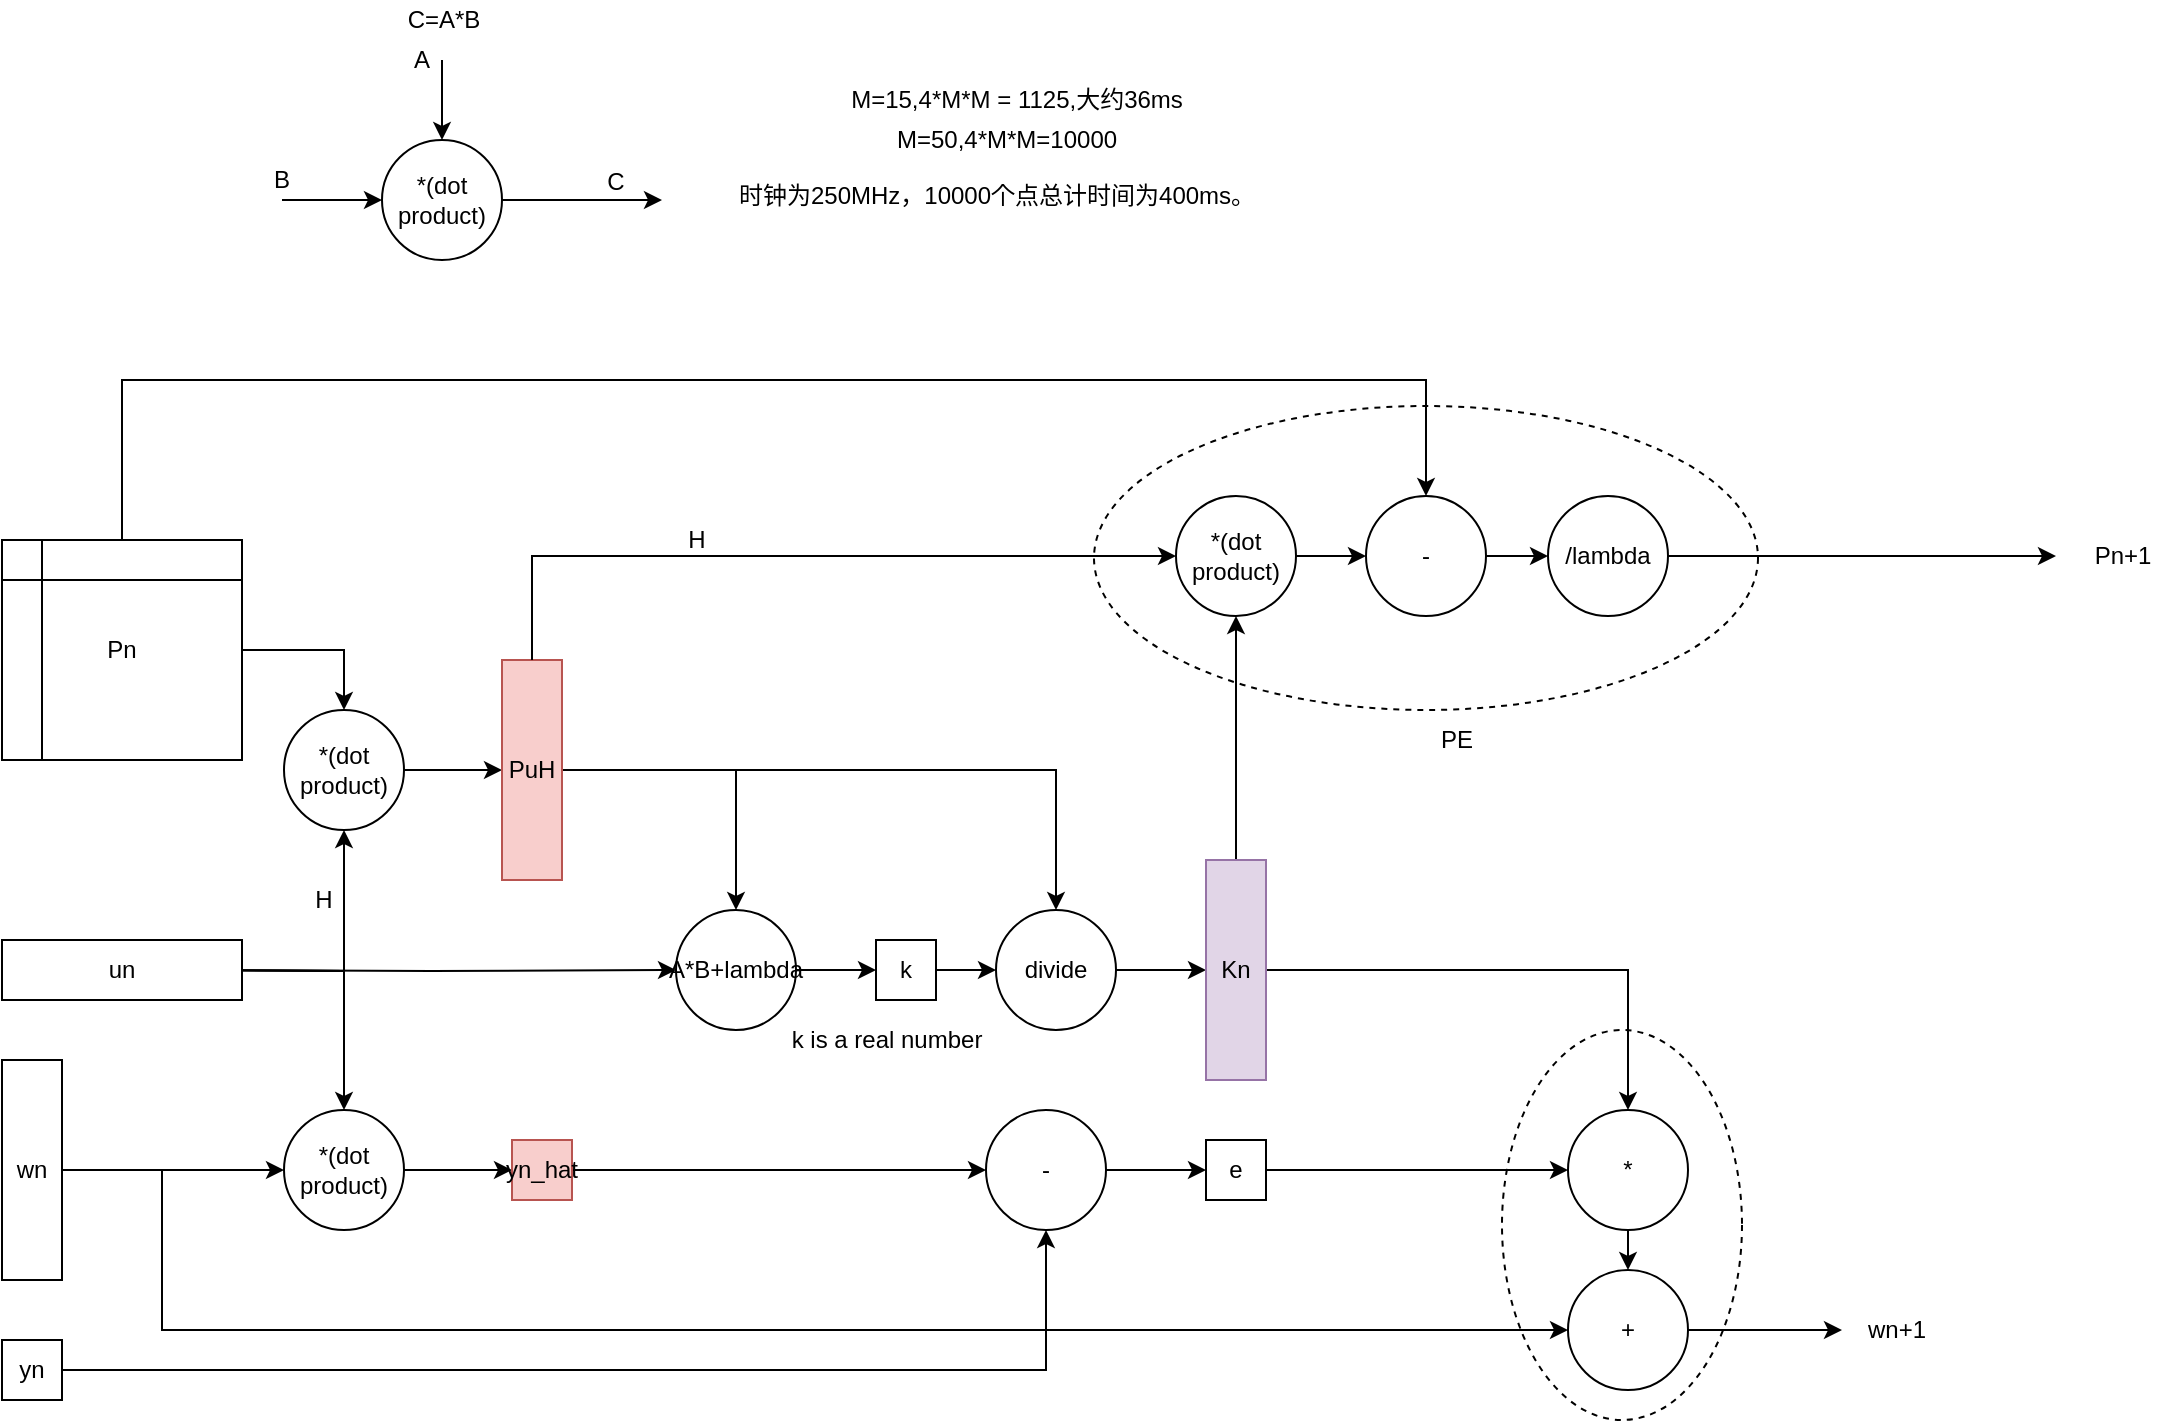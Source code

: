 <mxfile version="12.9.2" type="github">
  <diagram id="BewtOXVVWgo3KW9isc1k" name="Page-1">
    <mxGraphModel dx="1422" dy="762" grid="1" gridSize="10" guides="1" tooltips="1" connect="1" arrows="1" fold="1" page="1" pageScale="1" pageWidth="1169" pageHeight="827" math="0" shadow="0">
      <root>
        <mxCell id="0" />
        <mxCell id="1" parent="0" />
        <mxCell id="0ufCBhRuUzzFeiTLiHuW-1" style="edgeStyle=orthogonalEdgeStyle;rounded=0;orthogonalLoop=1;jettySize=auto;html=1;exitX=1;exitY=0.5;exitDx=0;exitDy=0;entryX=0.5;entryY=1;entryDx=0;entryDy=0;" edge="1" parent="1" source="0ufCBhRuUzzFeiTLiHuW-2" target="0ufCBhRuUzzFeiTLiHuW-4">
          <mxGeometry relative="1" as="geometry" />
        </mxCell>
        <mxCell id="0ufCBhRuUzzFeiTLiHuW-2" value="yn" style="rounded=0;whiteSpace=wrap;html=1;" vertex="1" parent="1">
          <mxGeometry x="40" y="720" width="30" height="30" as="geometry" />
        </mxCell>
        <mxCell id="0ufCBhRuUzzFeiTLiHuW-3" value="" style="edgeStyle=orthogonalEdgeStyle;rounded=0;orthogonalLoop=1;jettySize=auto;html=1;entryX=0;entryY=0.5;entryDx=0;entryDy=0;" edge="1" parent="1" source="0ufCBhRuUzzFeiTLiHuW-4" target="0ufCBhRuUzzFeiTLiHuW-38">
          <mxGeometry relative="1" as="geometry">
            <mxPoint x="672" y="635" as="targetPoint" />
          </mxGeometry>
        </mxCell>
        <mxCell id="0ufCBhRuUzzFeiTLiHuW-4" value="-" style="ellipse;whiteSpace=wrap;html=1;aspect=fixed;" vertex="1" parent="1">
          <mxGeometry x="532" y="605" width="60" height="60" as="geometry" />
        </mxCell>
        <mxCell id="0ufCBhRuUzzFeiTLiHuW-5" style="edgeStyle=orthogonalEdgeStyle;rounded=0;orthogonalLoop=1;jettySize=auto;html=1;exitX=1;exitY=0.5;exitDx=0;exitDy=0;" edge="1" parent="1" target="0ufCBhRuUzzFeiTLiHuW-15">
          <mxGeometry relative="1" as="geometry">
            <mxPoint x="131" y="535" as="sourcePoint" />
          </mxGeometry>
        </mxCell>
        <mxCell id="0ufCBhRuUzzFeiTLiHuW-6" style="edgeStyle=orthogonalEdgeStyle;rounded=0;orthogonalLoop=1;jettySize=auto;html=1;exitX=1;exitY=0.5;exitDx=0;exitDy=0;entryX=0.5;entryY=1;entryDx=0;entryDy=0;" edge="1" parent="1" target="0ufCBhRuUzzFeiTLiHuW-21">
          <mxGeometry relative="1" as="geometry">
            <mxPoint x="131" y="535" as="sourcePoint" />
            <mxPoint x="230" y="480" as="targetPoint" />
          </mxGeometry>
        </mxCell>
        <mxCell id="0ufCBhRuUzzFeiTLiHuW-7" style="edgeStyle=orthogonalEdgeStyle;rounded=0;orthogonalLoop=1;jettySize=auto;html=1;exitX=1;exitY=0.5;exitDx=0;exitDy=0;entryX=0;entryY=0.5;entryDx=0;entryDy=0;" edge="1" parent="1" target="0ufCBhRuUzzFeiTLiHuW-17">
          <mxGeometry relative="1" as="geometry">
            <mxPoint x="131" y="535" as="sourcePoint" />
          </mxGeometry>
        </mxCell>
        <mxCell id="0ufCBhRuUzzFeiTLiHuW-8" value="un" style="rounded=0;whiteSpace=wrap;html=1;" vertex="1" parent="1">
          <mxGeometry x="40" y="520" width="120" height="30" as="geometry" />
        </mxCell>
        <mxCell id="0ufCBhRuUzzFeiTLiHuW-9" style="edgeStyle=orthogonalEdgeStyle;rounded=0;orthogonalLoop=1;jettySize=auto;html=1;exitX=1;exitY=0.5;exitDx=0;exitDy=0;entryX=0;entryY=0.5;entryDx=0;entryDy=0;" edge="1" parent="1" source="0ufCBhRuUzzFeiTLiHuW-11" target="0ufCBhRuUzzFeiTLiHuW-15">
          <mxGeometry relative="1" as="geometry" />
        </mxCell>
        <mxCell id="0ufCBhRuUzzFeiTLiHuW-10" style="edgeStyle=orthogonalEdgeStyle;rounded=0;orthogonalLoop=1;jettySize=auto;html=1;exitX=1;exitY=0.5;exitDx=0;exitDy=0;" edge="1" parent="1" source="0ufCBhRuUzzFeiTLiHuW-11" target="0ufCBhRuUzzFeiTLiHuW-53">
          <mxGeometry relative="1" as="geometry">
            <Array as="points">
              <mxPoint x="120" y="635" />
              <mxPoint x="120" y="715" />
            </Array>
          </mxGeometry>
        </mxCell>
        <mxCell id="0ufCBhRuUzzFeiTLiHuW-11" value="wn" style="rounded=0;whiteSpace=wrap;html=1;" vertex="1" parent="1">
          <mxGeometry x="40" y="580" width="30" height="110" as="geometry" />
        </mxCell>
        <mxCell id="0ufCBhRuUzzFeiTLiHuW-12" style="edgeStyle=orthogonalEdgeStyle;rounded=0;orthogonalLoop=1;jettySize=auto;html=1;exitX=1;exitY=0.5;exitDx=0;exitDy=0;entryX=0.5;entryY=0;entryDx=0;entryDy=0;" edge="1" parent="1" target="0ufCBhRuUzzFeiTLiHuW-21">
          <mxGeometry relative="1" as="geometry">
            <mxPoint x="131" y="375" as="sourcePoint" />
            <Array as="points">
              <mxPoint x="211" y="375" />
            </Array>
          </mxGeometry>
        </mxCell>
        <mxCell id="0ufCBhRuUzzFeiTLiHuW-13" style="edgeStyle=orthogonalEdgeStyle;rounded=0;orthogonalLoop=1;jettySize=auto;html=1;exitX=0.5;exitY=0;exitDx=0;exitDy=0;entryX=0.5;entryY=0;entryDx=0;entryDy=0;" edge="1" parent="1" target="0ufCBhRuUzzFeiTLiHuW-49">
          <mxGeometry relative="1" as="geometry">
            <mxPoint x="100" y="320" as="sourcePoint" />
            <Array as="points">
              <mxPoint x="100" y="240" />
              <mxPoint x="752" y="240" />
            </Array>
          </mxGeometry>
        </mxCell>
        <mxCell id="0ufCBhRuUzzFeiTLiHuW-14" style="edgeStyle=orthogonalEdgeStyle;rounded=0;orthogonalLoop=1;jettySize=auto;html=1;exitX=1;exitY=0.5;exitDx=0;exitDy=0;entryX=0;entryY=0.5;entryDx=0;entryDy=0;" edge="1" parent="1" source="0ufCBhRuUzzFeiTLiHuW-15" target="0ufCBhRuUzzFeiTLiHuW-19">
          <mxGeometry relative="1" as="geometry" />
        </mxCell>
        <mxCell id="0ufCBhRuUzzFeiTLiHuW-15" value="*(dot product)" style="ellipse;whiteSpace=wrap;html=1;aspect=fixed;" vertex="1" parent="1">
          <mxGeometry x="181" y="605" width="60" height="60" as="geometry" />
        </mxCell>
        <mxCell id="0ufCBhRuUzzFeiTLiHuW-16" style="edgeStyle=orthogonalEdgeStyle;rounded=0;orthogonalLoop=1;jettySize=auto;html=1;exitX=1;exitY=0.5;exitDx=0;exitDy=0;entryX=0;entryY=0.5;entryDx=0;entryDy=0;" edge="1" parent="1" source="0ufCBhRuUzzFeiTLiHuW-17" target="0ufCBhRuUzzFeiTLiHuW-28">
          <mxGeometry relative="1" as="geometry" />
        </mxCell>
        <mxCell id="0ufCBhRuUzzFeiTLiHuW-17" value="A*B+lambda" style="ellipse;whiteSpace=wrap;html=1;aspect=fixed;" vertex="1" parent="1">
          <mxGeometry x="377" y="505" width="60" height="60" as="geometry" />
        </mxCell>
        <mxCell id="0ufCBhRuUzzFeiTLiHuW-18" style="edgeStyle=orthogonalEdgeStyle;rounded=0;orthogonalLoop=1;jettySize=auto;html=1;exitX=1;exitY=0.5;exitDx=0;exitDy=0;" edge="1" parent="1" source="0ufCBhRuUzzFeiTLiHuW-19" target="0ufCBhRuUzzFeiTLiHuW-4">
          <mxGeometry relative="1" as="geometry" />
        </mxCell>
        <mxCell id="0ufCBhRuUzzFeiTLiHuW-19" value="yn_hat" style="rounded=0;whiteSpace=wrap;html=1;fillColor=#f8cecc;strokeColor=#b85450;" vertex="1" parent="1">
          <mxGeometry x="295" y="620" width="30" height="30" as="geometry" />
        </mxCell>
        <mxCell id="0ufCBhRuUzzFeiTLiHuW-20" style="edgeStyle=orthogonalEdgeStyle;rounded=0;orthogonalLoop=1;jettySize=auto;html=1;exitX=1;exitY=0.5;exitDx=0;exitDy=0;entryX=0;entryY=0.5;entryDx=0;entryDy=0;" edge="1" parent="1" source="0ufCBhRuUzzFeiTLiHuW-21" target="0ufCBhRuUzzFeiTLiHuW-25">
          <mxGeometry relative="1" as="geometry" />
        </mxCell>
        <mxCell id="0ufCBhRuUzzFeiTLiHuW-21" value="*(dot product)" style="ellipse;whiteSpace=wrap;html=1;aspect=fixed;" vertex="1" parent="1">
          <mxGeometry x="181" y="405" width="60" height="60" as="geometry" />
        </mxCell>
        <mxCell id="0ufCBhRuUzzFeiTLiHuW-22" value="H" style="text;html=1;strokeColor=none;fillColor=none;align=center;verticalAlign=middle;whiteSpace=wrap;rounded=0;" vertex="1" parent="1">
          <mxGeometry x="181" y="490" width="40" height="20" as="geometry" />
        </mxCell>
        <mxCell id="0ufCBhRuUzzFeiTLiHuW-23" style="edgeStyle=orthogonalEdgeStyle;rounded=0;orthogonalLoop=1;jettySize=auto;html=1;exitX=1;exitY=0.5;exitDx=0;exitDy=0;" edge="1" parent="1" source="0ufCBhRuUzzFeiTLiHuW-25" target="0ufCBhRuUzzFeiTLiHuW-40">
          <mxGeometry relative="1" as="geometry" />
        </mxCell>
        <mxCell id="0ufCBhRuUzzFeiTLiHuW-24" style="edgeStyle=orthogonalEdgeStyle;rounded=0;orthogonalLoop=1;jettySize=auto;html=1;exitX=1;exitY=0.5;exitDx=0;exitDy=0;entryX=0.5;entryY=0;entryDx=0;entryDy=0;" edge="1" parent="1" source="0ufCBhRuUzzFeiTLiHuW-25" target="0ufCBhRuUzzFeiTLiHuW-17">
          <mxGeometry relative="1" as="geometry" />
        </mxCell>
        <mxCell id="0ufCBhRuUzzFeiTLiHuW-25" value="PuH" style="rounded=0;whiteSpace=wrap;html=1;fillColor=#f8cecc;strokeColor=#b85450;" vertex="1" parent="1">
          <mxGeometry x="290" y="380" width="30" height="110" as="geometry" />
        </mxCell>
        <mxCell id="0ufCBhRuUzzFeiTLiHuW-26" style="edgeStyle=orthogonalEdgeStyle;rounded=0;orthogonalLoop=1;jettySize=auto;html=1;exitX=0.5;exitY=0;exitDx=0;exitDy=0;entryX=0;entryY=0.5;entryDx=0;entryDy=0;" edge="1" parent="1" source="0ufCBhRuUzzFeiTLiHuW-25" target="0ufCBhRuUzzFeiTLiHuW-47">
          <mxGeometry relative="1" as="geometry">
            <mxPoint x="370" y="328" as="sourcePoint" />
          </mxGeometry>
        </mxCell>
        <mxCell id="0ufCBhRuUzzFeiTLiHuW-27" style="edgeStyle=orthogonalEdgeStyle;rounded=0;orthogonalLoop=1;jettySize=auto;html=1;exitX=1;exitY=0.5;exitDx=0;exitDy=0;entryX=0;entryY=0.5;entryDx=0;entryDy=0;" edge="1" parent="1" source="0ufCBhRuUzzFeiTLiHuW-28" target="0ufCBhRuUzzFeiTLiHuW-40">
          <mxGeometry relative="1" as="geometry" />
        </mxCell>
        <mxCell id="0ufCBhRuUzzFeiTLiHuW-28" value="k" style="rounded=0;whiteSpace=wrap;html=1;" vertex="1" parent="1">
          <mxGeometry x="477" y="520" width="30" height="30" as="geometry" />
        </mxCell>
        <mxCell id="0ufCBhRuUzzFeiTLiHuW-29" value="" style="edgeStyle=orthogonalEdgeStyle;rounded=0;orthogonalLoop=1;jettySize=auto;html=1;" edge="1" parent="1" source="0ufCBhRuUzzFeiTLiHuW-30">
          <mxGeometry relative="1" as="geometry">
            <mxPoint x="370" y="150" as="targetPoint" />
          </mxGeometry>
        </mxCell>
        <mxCell id="0ufCBhRuUzzFeiTLiHuW-30" value="*(dot product)" style="ellipse;whiteSpace=wrap;html=1;aspect=fixed;" vertex="1" parent="1">
          <mxGeometry x="230" y="120" width="60" height="60" as="geometry" />
        </mxCell>
        <mxCell id="0ufCBhRuUzzFeiTLiHuW-31" value="" style="endArrow=classic;html=1;entryX=0;entryY=0.5;entryDx=0;entryDy=0;" edge="1" parent="1" target="0ufCBhRuUzzFeiTLiHuW-30">
          <mxGeometry width="50" height="50" relative="1" as="geometry">
            <mxPoint x="180" y="150" as="sourcePoint" />
            <mxPoint x="160" y="140" as="targetPoint" />
          </mxGeometry>
        </mxCell>
        <mxCell id="0ufCBhRuUzzFeiTLiHuW-32" value="" style="endArrow=classic;html=1;entryX=0.5;entryY=0;entryDx=0;entryDy=0;" edge="1" parent="1" target="0ufCBhRuUzzFeiTLiHuW-30">
          <mxGeometry width="50" height="50" relative="1" as="geometry">
            <mxPoint x="260" y="80" as="sourcePoint" />
            <mxPoint x="260" y="80" as="targetPoint" />
          </mxGeometry>
        </mxCell>
        <mxCell id="0ufCBhRuUzzFeiTLiHuW-33" value="B" style="text;html=1;strokeColor=none;fillColor=none;align=center;verticalAlign=middle;whiteSpace=wrap;rounded=0;" vertex="1" parent="1">
          <mxGeometry x="160" y="130" width="40" height="20" as="geometry" />
        </mxCell>
        <mxCell id="0ufCBhRuUzzFeiTLiHuW-34" value="A" style="text;html=1;strokeColor=none;fillColor=none;align=center;verticalAlign=middle;whiteSpace=wrap;rounded=0;" vertex="1" parent="1">
          <mxGeometry x="230" y="70" width="40" height="20" as="geometry" />
        </mxCell>
        <mxCell id="0ufCBhRuUzzFeiTLiHuW-35" value="C" style="text;html=1;strokeColor=none;fillColor=none;align=center;verticalAlign=middle;whiteSpace=wrap;rounded=0;" vertex="1" parent="1">
          <mxGeometry x="327" y="131" width="40" height="20" as="geometry" />
        </mxCell>
        <mxCell id="0ufCBhRuUzzFeiTLiHuW-36" value="C=A*B" style="text;html=1;strokeColor=none;fillColor=none;align=center;verticalAlign=middle;whiteSpace=wrap;rounded=0;" vertex="1" parent="1">
          <mxGeometry x="241" y="50" width="40" height="20" as="geometry" />
        </mxCell>
        <mxCell id="0ufCBhRuUzzFeiTLiHuW-37" style="edgeStyle=orthogonalEdgeStyle;rounded=0;orthogonalLoop=1;jettySize=auto;html=1;exitX=1;exitY=0.5;exitDx=0;exitDy=0;entryX=0;entryY=0.5;entryDx=0;entryDy=0;" edge="1" parent="1" source="0ufCBhRuUzzFeiTLiHuW-38" target="0ufCBhRuUzzFeiTLiHuW-45">
          <mxGeometry relative="1" as="geometry" />
        </mxCell>
        <mxCell id="0ufCBhRuUzzFeiTLiHuW-38" value="e" style="rounded=0;whiteSpace=wrap;html=1;" vertex="1" parent="1">
          <mxGeometry x="642" y="620" width="30" height="30" as="geometry" />
        </mxCell>
        <mxCell id="0ufCBhRuUzzFeiTLiHuW-39" style="edgeStyle=orthogonalEdgeStyle;rounded=0;orthogonalLoop=1;jettySize=auto;html=1;exitX=1;exitY=0.5;exitDx=0;exitDy=0;entryX=0;entryY=0.5;entryDx=0;entryDy=0;" edge="1" parent="1" source="0ufCBhRuUzzFeiTLiHuW-40" target="0ufCBhRuUzzFeiTLiHuW-43">
          <mxGeometry relative="1" as="geometry" />
        </mxCell>
        <mxCell id="0ufCBhRuUzzFeiTLiHuW-40" value="divide" style="ellipse;whiteSpace=wrap;html=1;aspect=fixed;" vertex="1" parent="1">
          <mxGeometry x="537" y="505" width="60" height="60" as="geometry" />
        </mxCell>
        <mxCell id="0ufCBhRuUzzFeiTLiHuW-41" style="edgeStyle=orthogonalEdgeStyle;rounded=0;orthogonalLoop=1;jettySize=auto;html=1;exitX=0.5;exitY=0;exitDx=0;exitDy=0;" edge="1" parent="1" source="0ufCBhRuUzzFeiTLiHuW-43" target="0ufCBhRuUzzFeiTLiHuW-47">
          <mxGeometry relative="1" as="geometry" />
        </mxCell>
        <mxCell id="0ufCBhRuUzzFeiTLiHuW-42" style="edgeStyle=orthogonalEdgeStyle;rounded=0;orthogonalLoop=1;jettySize=auto;html=1;exitX=1;exitY=0.5;exitDx=0;exitDy=0;entryX=0.5;entryY=0;entryDx=0;entryDy=0;" edge="1" parent="1" source="0ufCBhRuUzzFeiTLiHuW-43" target="0ufCBhRuUzzFeiTLiHuW-45">
          <mxGeometry relative="1" as="geometry" />
        </mxCell>
        <mxCell id="0ufCBhRuUzzFeiTLiHuW-43" value="Kn" style="rounded=0;whiteSpace=wrap;html=1;fillColor=#e1d5e7;strokeColor=#9673a6;" vertex="1" parent="1">
          <mxGeometry x="642" y="480" width="30" height="110" as="geometry" />
        </mxCell>
        <mxCell id="0ufCBhRuUzzFeiTLiHuW-44" style="edgeStyle=orthogonalEdgeStyle;rounded=0;orthogonalLoop=1;jettySize=auto;html=1;exitX=0.5;exitY=1;exitDx=0;exitDy=0;entryX=0.5;entryY=0;entryDx=0;entryDy=0;" edge="1" parent="1" source="0ufCBhRuUzzFeiTLiHuW-45" target="0ufCBhRuUzzFeiTLiHuW-53">
          <mxGeometry relative="1" as="geometry" />
        </mxCell>
        <mxCell id="0ufCBhRuUzzFeiTLiHuW-45" value="*" style="ellipse;whiteSpace=wrap;html=1;aspect=fixed;" vertex="1" parent="1">
          <mxGeometry x="823" y="605" width="60" height="60" as="geometry" />
        </mxCell>
        <mxCell id="0ufCBhRuUzzFeiTLiHuW-46" style="edgeStyle=orthogonalEdgeStyle;rounded=0;orthogonalLoop=1;jettySize=auto;html=1;exitX=1;exitY=0.5;exitDx=0;exitDy=0;entryX=0;entryY=0.5;entryDx=0;entryDy=0;" edge="1" parent="1" source="0ufCBhRuUzzFeiTLiHuW-47" target="0ufCBhRuUzzFeiTLiHuW-49">
          <mxGeometry relative="1" as="geometry">
            <mxPoint x="797" y="328" as="targetPoint" />
          </mxGeometry>
        </mxCell>
        <mxCell id="0ufCBhRuUzzFeiTLiHuW-47" value="*(dot product)" style="ellipse;whiteSpace=wrap;html=1;aspect=fixed;" vertex="1" parent="1">
          <mxGeometry x="627" y="298" width="60" height="60" as="geometry" />
        </mxCell>
        <mxCell id="0ufCBhRuUzzFeiTLiHuW-48" style="edgeStyle=orthogonalEdgeStyle;rounded=0;orthogonalLoop=1;jettySize=auto;html=1;exitX=1;exitY=0.5;exitDx=0;exitDy=0;entryX=0;entryY=0.5;entryDx=0;entryDy=0;" edge="1" parent="1" source="0ufCBhRuUzzFeiTLiHuW-49" target="0ufCBhRuUzzFeiTLiHuW-51">
          <mxGeometry relative="1" as="geometry">
            <mxPoint x="1057" y="328" as="targetPoint" />
          </mxGeometry>
        </mxCell>
        <mxCell id="0ufCBhRuUzzFeiTLiHuW-49" value="-" style="ellipse;whiteSpace=wrap;html=1;aspect=fixed;" vertex="1" parent="1">
          <mxGeometry x="722" y="298" width="60" height="60" as="geometry" />
        </mxCell>
        <mxCell id="0ufCBhRuUzzFeiTLiHuW-50" style="edgeStyle=orthogonalEdgeStyle;rounded=0;orthogonalLoop=1;jettySize=auto;html=1;exitX=1;exitY=0.5;exitDx=0;exitDy=0;" edge="1" parent="1" source="0ufCBhRuUzzFeiTLiHuW-51">
          <mxGeometry relative="1" as="geometry">
            <mxPoint x="1067" y="328" as="targetPoint" />
          </mxGeometry>
        </mxCell>
        <mxCell id="0ufCBhRuUzzFeiTLiHuW-51" value="/lambda" style="ellipse;whiteSpace=wrap;html=1;aspect=fixed;" vertex="1" parent="1">
          <mxGeometry x="813" y="298" width="60" height="60" as="geometry" />
        </mxCell>
        <mxCell id="0ufCBhRuUzzFeiTLiHuW-52" style="edgeStyle=orthogonalEdgeStyle;rounded=0;orthogonalLoop=1;jettySize=auto;html=1;exitX=1;exitY=0.5;exitDx=0;exitDy=0;" edge="1" parent="1" source="0ufCBhRuUzzFeiTLiHuW-53">
          <mxGeometry relative="1" as="geometry">
            <mxPoint x="960" y="715" as="targetPoint" />
          </mxGeometry>
        </mxCell>
        <mxCell id="0ufCBhRuUzzFeiTLiHuW-53" value="+" style="ellipse;whiteSpace=wrap;html=1;aspect=fixed;" vertex="1" parent="1">
          <mxGeometry x="823" y="685" width="60" height="60" as="geometry" />
        </mxCell>
        <mxCell id="0ufCBhRuUzzFeiTLiHuW-54" value="Pn+1" style="text;html=1;align=center;verticalAlign=middle;resizable=0;points=[];autosize=1;" vertex="1" parent="1">
          <mxGeometry x="1080" y="318" width="40" height="20" as="geometry" />
        </mxCell>
        <mxCell id="0ufCBhRuUzzFeiTLiHuW-55" value="wn+1" style="text;html=1;align=center;verticalAlign=middle;resizable=0;points=[];autosize=1;" vertex="1" parent="1">
          <mxGeometry x="967" y="705" width="40" height="20" as="geometry" />
        </mxCell>
        <mxCell id="0ufCBhRuUzzFeiTLiHuW-56" value="M=50,4*M*M=10000" style="text;html=1;align=center;verticalAlign=middle;resizable=0;points=[];autosize=1;" vertex="1" parent="1">
          <mxGeometry x="477" y="110" width="130" height="20" as="geometry" />
        </mxCell>
        <mxCell id="0ufCBhRuUzzFeiTLiHuW-57" value="时钟为250MHz，10000个点总计时间为400ms。" style="text;html=1;align=center;verticalAlign=middle;resizable=0;points=[];autosize=1;" vertex="1" parent="1">
          <mxGeometry x="402" y="138" width="270" height="20" as="geometry" />
        </mxCell>
        <mxCell id="0ufCBhRuUzzFeiTLiHuW-58" value="M=15,4*M*M = 1125,大约36ms" style="text;html=1;align=center;verticalAlign=middle;resizable=0;points=[];autosize=1;" vertex="1" parent="1">
          <mxGeometry x="457" y="90" width="180" height="20" as="geometry" />
        </mxCell>
        <mxCell id="0ufCBhRuUzzFeiTLiHuW-59" value="" style="ellipse;whiteSpace=wrap;html=1;dashed=1;fillColor=none;gradientColor=#ffffff;" vertex="1" parent="1">
          <mxGeometry x="586" y="253" width="332" height="152" as="geometry" />
        </mxCell>
        <mxCell id="0ufCBhRuUzzFeiTLiHuW-60" value="" style="ellipse;whiteSpace=wrap;html=1;dashed=1;fillColor=none;gradientColor=#ffffff;" vertex="1" parent="1">
          <mxGeometry x="790" y="565" width="120" height="195" as="geometry" />
        </mxCell>
        <mxCell id="0ufCBhRuUzzFeiTLiHuW-61" value="Pn" style="shape=internalStorage;whiteSpace=wrap;html=1;backgroundOutline=1;fillColor=#ffffff;gradientColor=#ffffff;" vertex="1" parent="1">
          <mxGeometry x="40" y="320" width="120" height="110" as="geometry" />
        </mxCell>
        <mxCell id="0ufCBhRuUzzFeiTLiHuW-62" value="k is a real number" style="text;html=1;align=center;verticalAlign=middle;resizable=0;points=[];autosize=1;" vertex="1" parent="1">
          <mxGeometry x="427" y="560" width="110" height="20" as="geometry" />
        </mxCell>
        <mxCell id="0ufCBhRuUzzFeiTLiHuW-63" value="H" style="text;html=1;align=center;verticalAlign=middle;resizable=0;points=[];autosize=1;" vertex="1" parent="1">
          <mxGeometry x="377" y="310" width="20" height="20" as="geometry" />
        </mxCell>
        <mxCell id="0ufCBhRuUzzFeiTLiHuW-64" value="PE" style="text;html=1;align=center;verticalAlign=middle;resizable=0;points=[];autosize=1;" vertex="1" parent="1">
          <mxGeometry x="752" y="410" width="30" height="20" as="geometry" />
        </mxCell>
      </root>
    </mxGraphModel>
  </diagram>
</mxfile>

